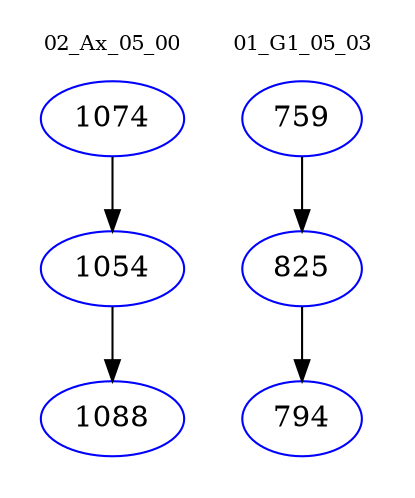 digraph{
subgraph cluster_0 {
color = white
label = "02_Ax_05_00";
fontsize=10;
T0_1074 [label="1074", color="blue"]
T0_1074 -> T0_1054 [color="black"]
T0_1054 [label="1054", color="blue"]
T0_1054 -> T0_1088 [color="black"]
T0_1088 [label="1088", color="blue"]
}
subgraph cluster_1 {
color = white
label = "01_G1_05_03";
fontsize=10;
T1_759 [label="759", color="blue"]
T1_759 -> T1_825 [color="black"]
T1_825 [label="825", color="blue"]
T1_825 -> T1_794 [color="black"]
T1_794 [label="794", color="blue"]
}
}

